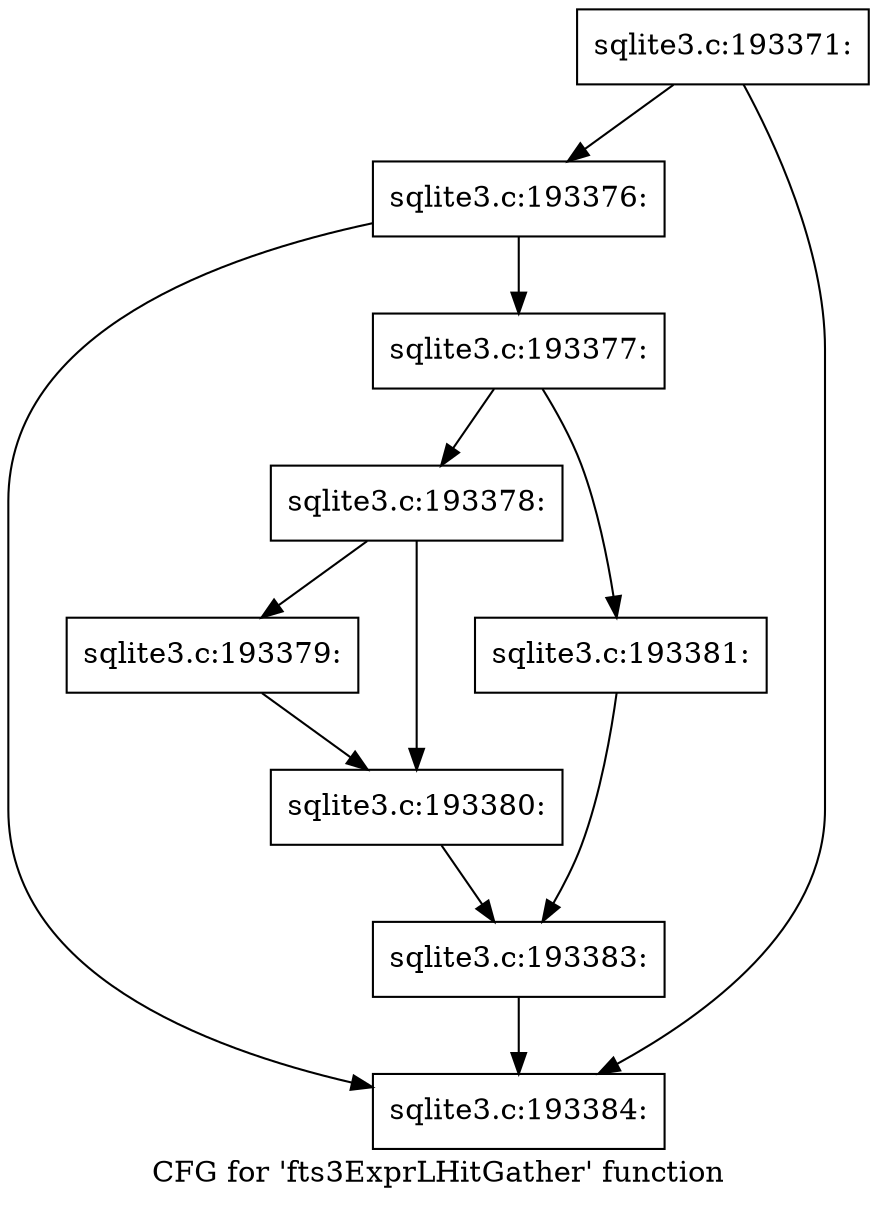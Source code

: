 digraph "CFG for 'fts3ExprLHitGather' function" {
	label="CFG for 'fts3ExprLHitGather' function";

	Node0x55c0fb386920 [shape=record,label="{sqlite3.c:193371:}"];
	Node0x55c0fb386920 -> Node0x55c0fb38a420;
	Node0x55c0fb386920 -> Node0x55c0fb38a3d0;
	Node0x55c0fb38a420 [shape=record,label="{sqlite3.c:193376:}"];
	Node0x55c0fb38a420 -> Node0x55c0fb38a380;
	Node0x55c0fb38a420 -> Node0x55c0fb38a3d0;
	Node0x55c0fb38a380 [shape=record,label="{sqlite3.c:193377:}"];
	Node0x55c0fb38a380 -> Node0x55c0fb38b020;
	Node0x55c0fb38a380 -> Node0x55c0fb38b0c0;
	Node0x55c0fb38b020 [shape=record,label="{sqlite3.c:193378:}"];
	Node0x55c0fb38b020 -> Node0x55c0fb38b970;
	Node0x55c0fb38b020 -> Node0x55c0fb38b9c0;
	Node0x55c0fb38b970 [shape=record,label="{sqlite3.c:193379:}"];
	Node0x55c0fb38b970 -> Node0x55c0fb38b9c0;
	Node0x55c0fb38b9c0 [shape=record,label="{sqlite3.c:193380:}"];
	Node0x55c0fb38b9c0 -> Node0x55c0fb38b070;
	Node0x55c0fb38b0c0 [shape=record,label="{sqlite3.c:193381:}"];
	Node0x55c0fb38b0c0 -> Node0x55c0fb38b070;
	Node0x55c0fb38b070 [shape=record,label="{sqlite3.c:193383:}"];
	Node0x55c0fb38b070 -> Node0x55c0fb38a3d0;
	Node0x55c0fb38a3d0 [shape=record,label="{sqlite3.c:193384:}"];
}
